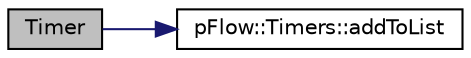digraph "Timer"
{
 // LATEX_PDF_SIZE
  edge [fontname="Helvetica",fontsize="10",labelfontname="Helvetica",labelfontsize="10"];
  node [fontname="Helvetica",fontsize="10",shape=record];
  rankdir="LR";
  Node1 [label="Timer",height=0.2,width=0.4,color="black", fillcolor="grey75", style="filled", fontcolor="black",tooltip=" "];
  Node1 -> Node2 [color="midnightblue",fontsize="10",style="solid",fontname="Helvetica"];
  Node2 [label="pFlow::Timers::addToList",height=0.2,width=0.4,color="black", fillcolor="white", style="filled",URL="$classpFlow_1_1Timers.html#a7d56acfa176522e9c95ad99607d07f49",tooltip=" "];
}
